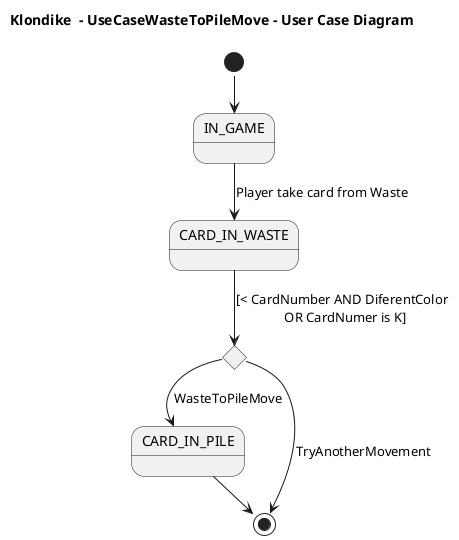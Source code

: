 @startuml UCWasteToPileMove
!pragma layout smetana
title Klondike  - UseCaseWasteToPileMove - User Case Diagram

state IN_GAME
state CARD_IN_WASTE
state if <<choice>>
state CARD_IN_PILE

[*] --> IN_GAME
IN_GAME --> CARD_IN_WASTE: Player take card from Waste
CARD_IN_WASTE --> if: [< CardNumber AND DiferentColor \n OR CardNumer is K]
if --> CARD_IN_PILE: WasteToPileMove
if --> [*]: TryAnotherMovement
CARD_IN_PILE --> [*]

@enduml
